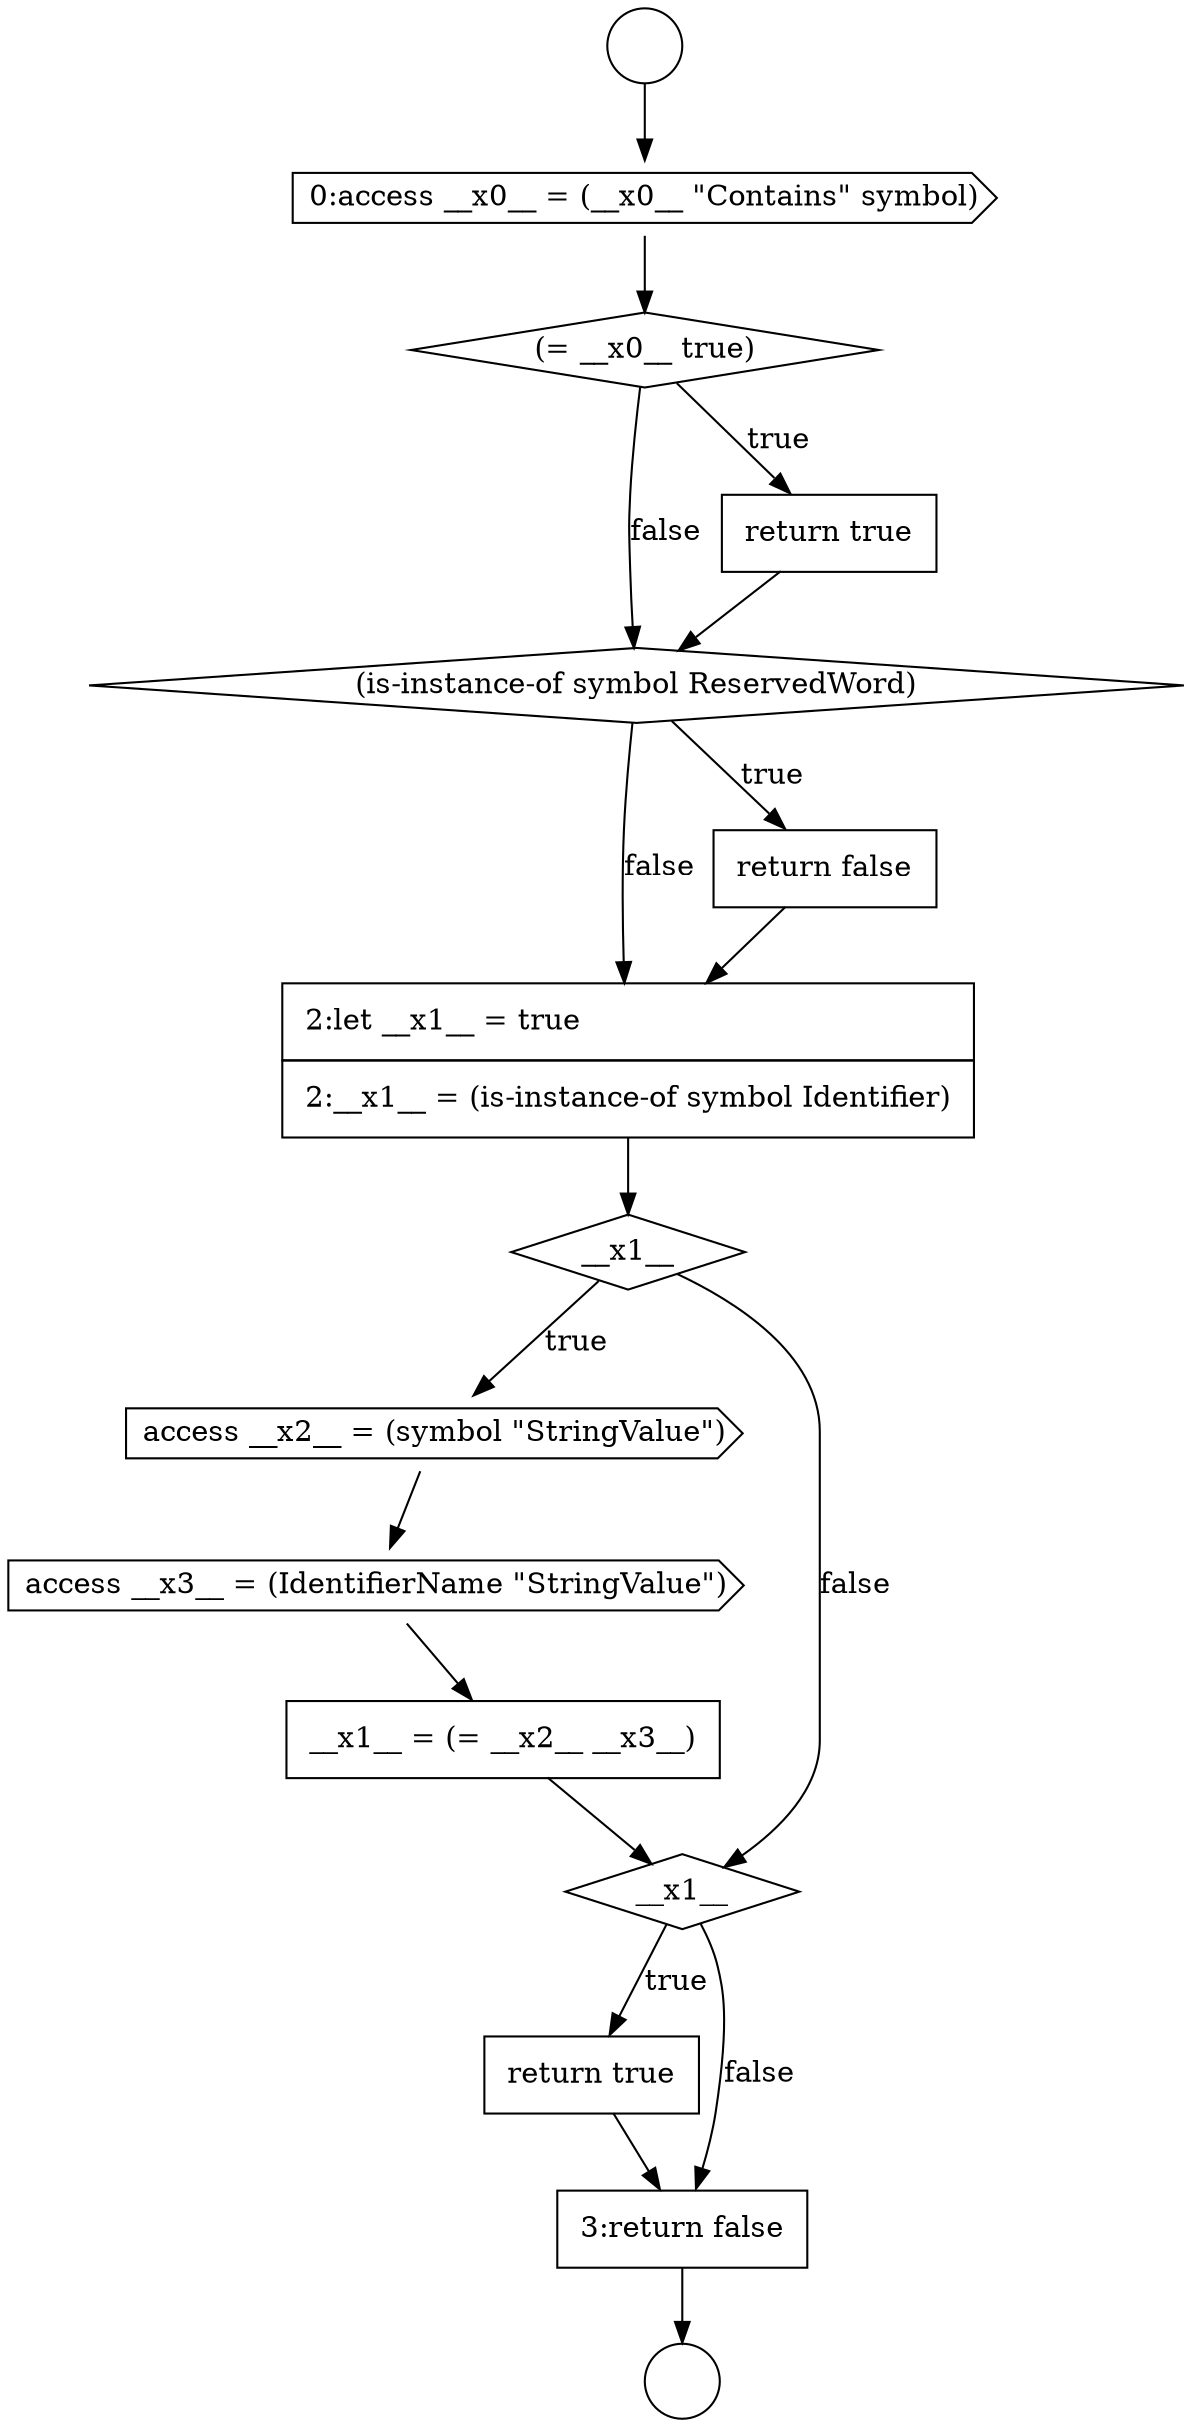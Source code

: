 digraph {
  node3944 [shape=circle label=" " color="black" fillcolor="white" style=filled]
  node3947 [shape=diamond, label=<<font color="black">(= __x0__ true)</font>> color="black" fillcolor="white" style=filled]
  node3951 [shape=none, margin=0, label=<<font color="black">
    <table border="0" cellborder="1" cellspacing="0" cellpadding="10">
      <tr><td align="left">2:let __x1__ = true</td></tr>
      <tr><td align="left">2:__x1__ = (is-instance-of symbol Identifier)</td></tr>
    </table>
  </font>> color="black" fillcolor="white" style=filled]
  node3955 [shape=none, margin=0, label=<<font color="black">
    <table border="0" cellborder="1" cellspacing="0" cellpadding="10">
      <tr><td align="left">__x1__ = (= __x2__ __x3__)</td></tr>
    </table>
  </font>> color="black" fillcolor="white" style=filled]
  node3945 [shape=circle label=" " color="black" fillcolor="white" style=filled]
  node3957 [shape=none, margin=0, label=<<font color="black">
    <table border="0" cellborder="1" cellspacing="0" cellpadding="10">
      <tr><td align="left">return true</td></tr>
    </table>
  </font>> color="black" fillcolor="white" style=filled]
  node3953 [shape=cds, label=<<font color="black">access __x2__ = (symbol &quot;StringValue&quot;)</font>> color="black" fillcolor="white" style=filled]
  node3949 [shape=diamond, label=<<font color="black">(is-instance-of symbol ReservedWord)</font>> color="black" fillcolor="white" style=filled]
  node3946 [shape=cds, label=<<font color="black">0:access __x0__ = (__x0__ &quot;Contains&quot; symbol)</font>> color="black" fillcolor="white" style=filled]
  node3956 [shape=diamond, label=<<font color="black">__x1__</font>> color="black" fillcolor="white" style=filled]
  node3950 [shape=none, margin=0, label=<<font color="black">
    <table border="0" cellborder="1" cellspacing="0" cellpadding="10">
      <tr><td align="left">return false</td></tr>
    </table>
  </font>> color="black" fillcolor="white" style=filled]
  node3948 [shape=none, margin=0, label=<<font color="black">
    <table border="0" cellborder="1" cellspacing="0" cellpadding="10">
      <tr><td align="left">return true</td></tr>
    </table>
  </font>> color="black" fillcolor="white" style=filled]
  node3958 [shape=none, margin=0, label=<<font color="black">
    <table border="0" cellborder="1" cellspacing="0" cellpadding="10">
      <tr><td align="left">3:return false</td></tr>
    </table>
  </font>> color="black" fillcolor="white" style=filled]
  node3954 [shape=cds, label=<<font color="black">access __x3__ = (IdentifierName &quot;StringValue&quot;)</font>> color="black" fillcolor="white" style=filled]
  node3952 [shape=diamond, label=<<font color="black">__x1__</font>> color="black" fillcolor="white" style=filled]
  node3949 -> node3950 [label=<<font color="black">true</font>> color="black"]
  node3949 -> node3951 [label=<<font color="black">false</font>> color="black"]
  node3954 -> node3955 [ color="black"]
  node3947 -> node3948 [label=<<font color="black">true</font>> color="black"]
  node3947 -> node3949 [label=<<font color="black">false</font>> color="black"]
  node3956 -> node3957 [label=<<font color="black">true</font>> color="black"]
  node3956 -> node3958 [label=<<font color="black">false</font>> color="black"]
  node3953 -> node3954 [ color="black"]
  node3957 -> node3958 [ color="black"]
  node3946 -> node3947 [ color="black"]
  node3958 -> node3945 [ color="black"]
  node3948 -> node3949 [ color="black"]
  node3951 -> node3952 [ color="black"]
  node3952 -> node3953 [label=<<font color="black">true</font>> color="black"]
  node3952 -> node3956 [label=<<font color="black">false</font>> color="black"]
  node3955 -> node3956 [ color="black"]
  node3944 -> node3946 [ color="black"]
  node3950 -> node3951 [ color="black"]
}
